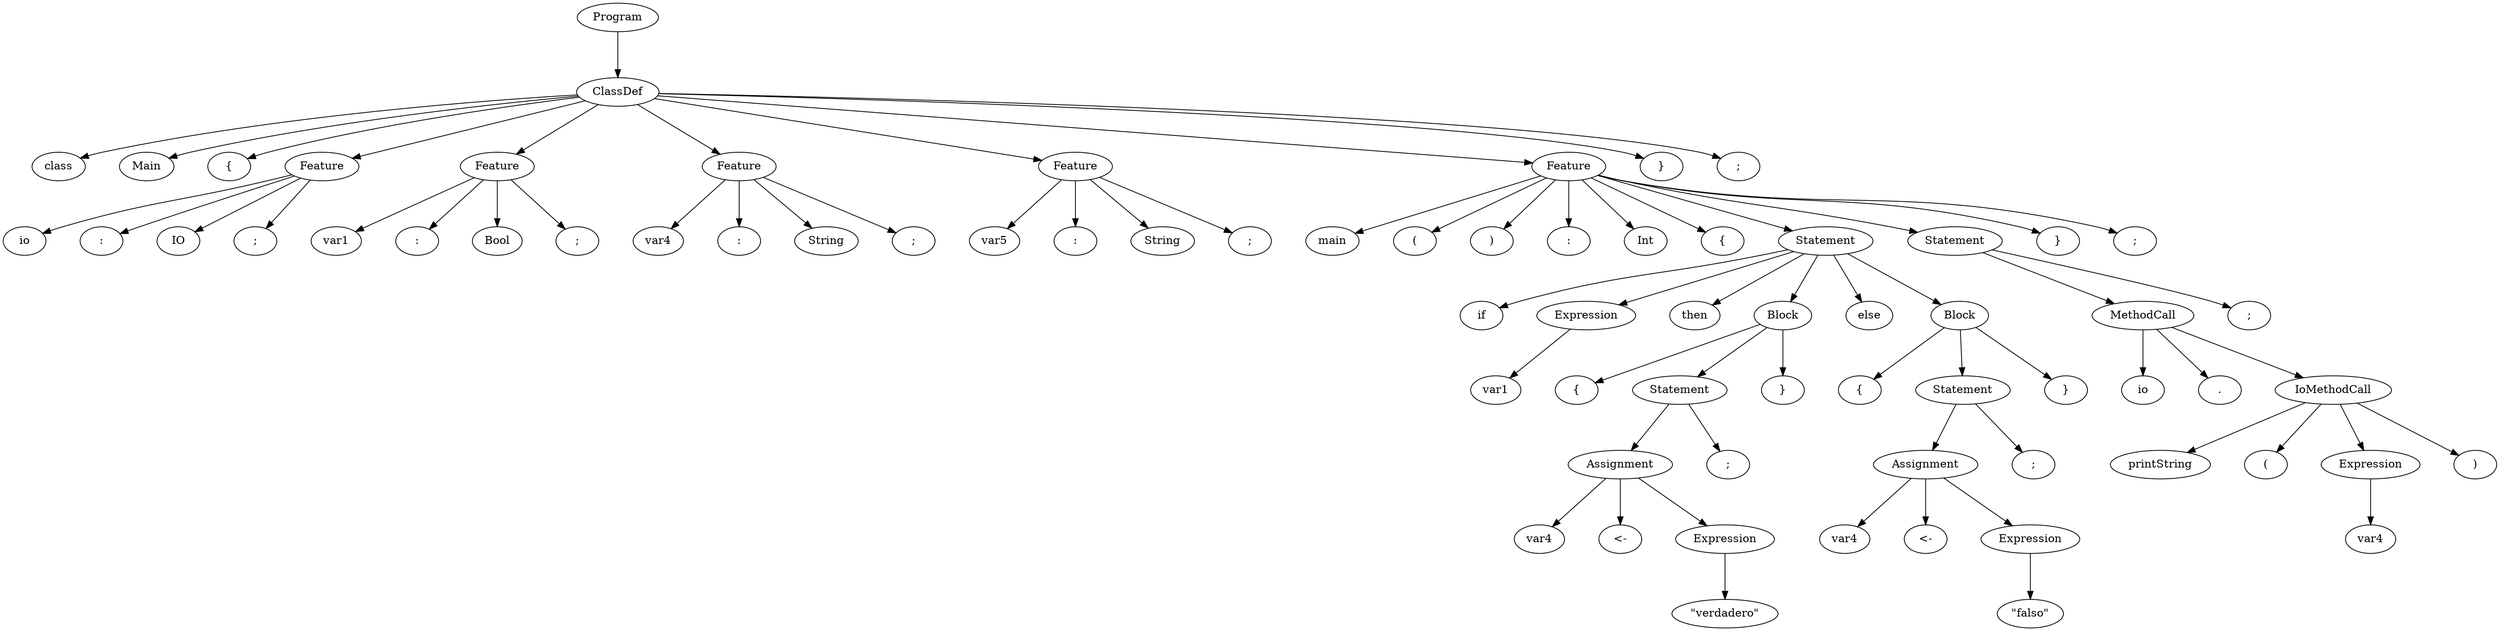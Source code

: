 digraph tree {
rankdir=TB;
nodesep=0.6;
ranksep=0.8;
    "Program_3249009109696" [label="Program"];
    "ClassDef_3249009110144" [label="ClassDef"];
    "class_3249034406784" [label="class"];
    "Main_3249006022912" [label="Main"];
    "{_3249034406848" [label="{"];
    "Feature_3249009110256" [label="Feature"];
    "io_3249034407360" [label="io"];
    ":_3246995554688" [label=":"];
    "IO_3246995554752" [label="IO"];
    ";_3246995554816" [label=";"];
    "Feature_3249009110704" [label="Feature"];
    "var1_3246995554496" [label="var1"];
    ":_3246995555008" [label=":"];
    "Bool_3246995555072" [label="Bool"];
    ";_3246995555136" [label=";"];
    "Feature_3249009110816" [label="Feature"];
    "var4_3246995555264" [label="var4"];
    ":_3246995555328" [label=":"];
    "String_3246995555392" [label="String"];
    ";_3246995555456" [label=";"];
    "Feature_3249009110928" [label="Feature"];
    "var5_3246995555584" [label="var5"];
    ":_3246995555648" [label=":"];
    "String_3246995555712" [label="String"];
    ";_3246995555776" [label=";"];
    "Feature_3246995570752" [label="Feature"];
    "main_3246995555904" [label="main"];
    "(_3246995556032" [label="("];
    ")_3246995556160" [label=")"];
    ":_3246995556224" [label=":"];
    "Int_3246995556288" [label="Int"];
    "{_3246995556416" [label="{"];
    "Statement_3246995570976" [label="Statement"];
    "if_3246995557440" [label="if"];
    "Expression_3246995571312" [label="Expression"];
    "var1_3246995557504" [label="var1"];
    "then_3246995584640" [label="then"];
    "Block_3246995571984" [label="Block"];
    "{_3246995584768" [label="{"];
    "Statement_3246995572096" [label="Statement"];
    "Assignment_3246995572432" [label="Assignment"];
    "var4_3246995584960" [label="var4"];
    "<-_3246995583616" [label="<-"];
    "Expression_3246995572544" [label="Expression"];
    "\\\"verdadero\\\"_3246995585024" [label="\"verdadero\""];
    ";_3246995584704" [label=";"];
    "}_3246995585152" [label="}"];
    "else_3246995585344" [label="else"];
    "Block_3246995572880" [label="Block"];
    "{_3246995585536" [label="{"];
    "Statement_3246995572992" [label="Statement"];
    "Assignment_3246995573104" [label="Assignment"];
    "var4_3246995585408" [label="var4"];
    "<-_3246995585600" [label="<-"];
    "Expression_3246995573216" [label="Expression"];
    "\\\"falso\\\"_3246995585728" [label="\"falso\""];
    ";_3246995585792" [label=";"];
    "}_3246995585856" [label="}"];
    "Statement_3246995573328" [label="Statement"];
    "MethodCall_3246995573552" [label="MethodCall"];
    "io_3246995585920" [label="io"];
    "._3246995586304" [label="."];
    "IoMethodCall_3246995573664" [label="IoMethodCall"];
    "printString_3246995586368" [label="printString"];
    "(_3246995586560" [label="("];
    "Expression_3246995573776" [label="Expression"];
    "var4_3246995586624" [label="var4"];
    ")_3246995586816" [label=")"];
    ";_3246995603712" [label=";"];
    "}_3246995603776" [label="}"];
    ";_3246995555840" [label=";"];
    "}_3246995603840" [label="}"];
    ";_3246995554880" [label=";"];
    "Program_3249009109696" -> "ClassDef_3249009110144";
    "ClassDef_3249009110144" -> "class_3249034406784";
    "ClassDef_3249009110144" -> "Main_3249006022912";
    "ClassDef_3249009110144" -> "{_3249034406848";
    "ClassDef_3249009110144" -> "Feature_3249009110256";
    "ClassDef_3249009110144" -> "Feature_3249009110704";
    "ClassDef_3249009110144" -> "Feature_3249009110816";
    "ClassDef_3249009110144" -> "Feature_3249009110928";
    "ClassDef_3249009110144" -> "Feature_3246995570752";
    "ClassDef_3249009110144" -> "}_3246995603840";
    "ClassDef_3249009110144" -> ";_3246995554880";
    "Feature_3249009110256" -> "io_3249034407360";
    "Feature_3249009110256" -> ":_3246995554688";
    "Feature_3249009110256" -> "IO_3246995554752";
    "Feature_3249009110256" -> ";_3246995554816";
    "Feature_3249009110704" -> "var1_3246995554496";
    "Feature_3249009110704" -> ":_3246995555008";
    "Feature_3249009110704" -> "Bool_3246995555072";
    "Feature_3249009110704" -> ";_3246995555136";
    "Feature_3249009110816" -> "var4_3246995555264";
    "Feature_3249009110816" -> ":_3246995555328";
    "Feature_3249009110816" -> "String_3246995555392";
    "Feature_3249009110816" -> ";_3246995555456";
    "Feature_3249009110928" -> "var5_3246995555584";
    "Feature_3249009110928" -> ":_3246995555648";
    "Feature_3249009110928" -> "String_3246995555712";
    "Feature_3249009110928" -> ";_3246995555776";
    "Feature_3246995570752" -> "main_3246995555904";
    "Feature_3246995570752" -> "(_3246995556032";
    "Feature_3246995570752" -> ")_3246995556160";
    "Feature_3246995570752" -> ":_3246995556224";
    "Feature_3246995570752" -> "Int_3246995556288";
    "Feature_3246995570752" -> "{_3246995556416";
    "Feature_3246995570752" -> "Statement_3246995570976";
    "Feature_3246995570752" -> "Statement_3246995573328";
    "Feature_3246995570752" -> "}_3246995603776";
    "Feature_3246995570752" -> ";_3246995555840";
    "Statement_3246995570976" -> "if_3246995557440";
    "Statement_3246995570976" -> "Expression_3246995571312";
    "Statement_3246995570976" -> "then_3246995584640";
    "Statement_3246995570976" -> "Block_3246995571984";
    "Statement_3246995570976" -> "else_3246995585344";
    "Statement_3246995570976" -> "Block_3246995572880";
    "Expression_3246995571312" -> "var1_3246995557504";
    "Block_3246995571984" -> "{_3246995584768";
    "Block_3246995571984" -> "Statement_3246995572096";
    "Block_3246995571984" -> "}_3246995585152";
    "Statement_3246995572096" -> "Assignment_3246995572432";
    "Statement_3246995572096" -> ";_3246995584704";
    "Assignment_3246995572432" -> "var4_3246995584960";
    "Assignment_3246995572432" -> "<-_3246995583616";
    "Assignment_3246995572432" -> "Expression_3246995572544";
    "Expression_3246995572544" -> "\\\"verdadero\\\"_3246995585024";
    "Block_3246995572880" -> "{_3246995585536";
    "Block_3246995572880" -> "Statement_3246995572992";
    "Block_3246995572880" -> "}_3246995585856";
    "Statement_3246995572992" -> "Assignment_3246995573104";
    "Statement_3246995572992" -> ";_3246995585792";
    "Assignment_3246995573104" -> "var4_3246995585408";
    "Assignment_3246995573104" -> "<-_3246995585600";
    "Assignment_3246995573104" -> "Expression_3246995573216";
    "Expression_3246995573216" -> "\\\"falso\\\"_3246995585728";
    "Statement_3246995573328" -> "MethodCall_3246995573552";
    "Statement_3246995573328" -> ";_3246995603712";
    "MethodCall_3246995573552" -> "io_3246995585920";
    "MethodCall_3246995573552" -> "._3246995586304";
    "MethodCall_3246995573552" -> "IoMethodCall_3246995573664";
    "IoMethodCall_3246995573664" -> "printString_3246995586368";
    "IoMethodCall_3246995573664" -> "(_3246995586560";
    "IoMethodCall_3246995573664" -> "Expression_3246995573776";
    "IoMethodCall_3246995573664" -> ")_3246995586816";
    "Expression_3246995573776" -> "var4_3246995586624";
}
